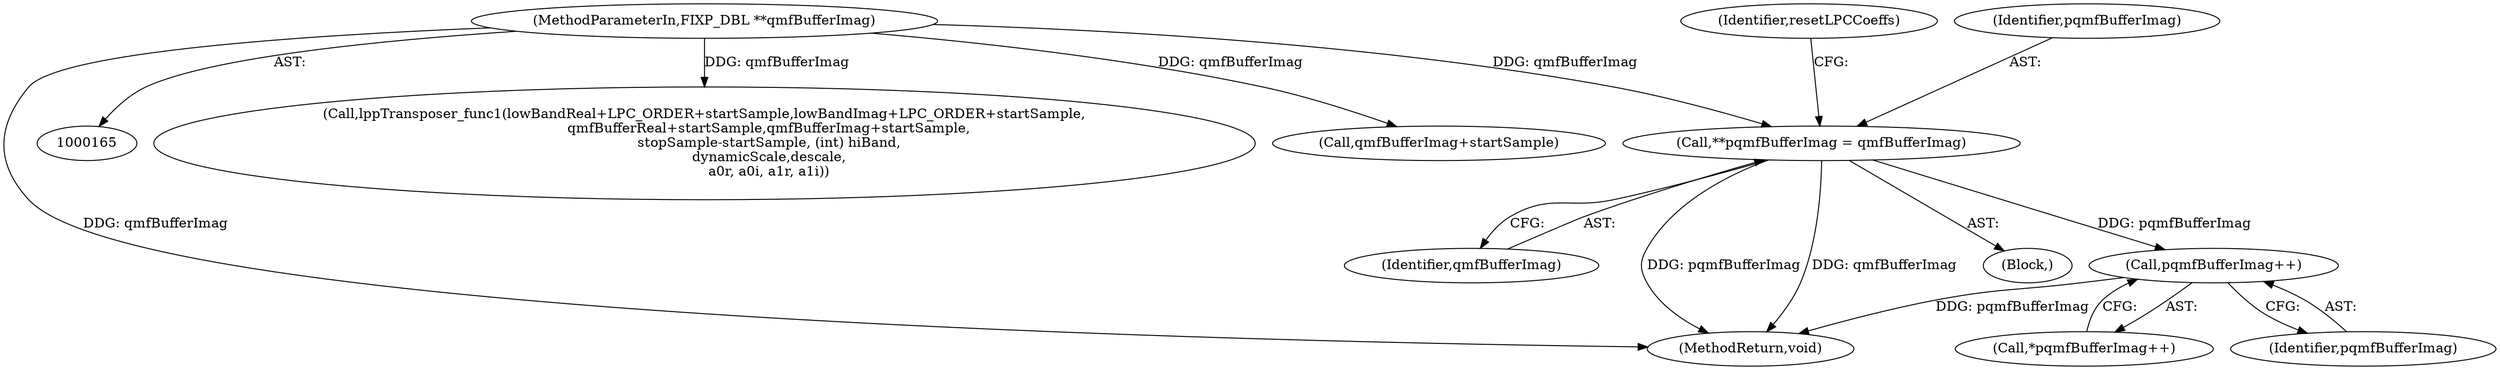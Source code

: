 digraph "0_Android_8e3be529372892e20ccf196809bc73276c822189@pointer" {
"1000531" [label="(Call,pqmfBufferImag++)"];
"1000442" [label="(Call,**pqmfBufferImag = qmfBufferImag)"];
"1000170" [label="(MethodParameterIn,FIXP_DBL **qmfBufferImag)"];
"1000442" [label="(Call,**pqmfBufferImag = qmfBufferImag)"];
"1000532" [label="(Identifier,pqmfBufferImag)"];
"1000447" [label="(Identifier,resetLPCCoeffs)"];
"1000444" [label="(Identifier,qmfBufferImag)"];
"1000443" [label="(Identifier,pqmfBufferImag)"];
"1001825" [label="(Call,lppTransposer_func1(lowBandReal+LPC_ORDER+startSample,lowBandImag+LPC_ORDER+startSample,\n                              qmfBufferReal+startSample,qmfBufferImag+startSample,\n                              stopSample-startSample, (int) hiBand,\n                              dynamicScale,descale,\n                              a0r, a0i, a1r, a1i))"];
"1000170" [label="(MethodParameterIn,FIXP_DBL **qmfBufferImag)"];
"1001839" [label="(Call,qmfBufferImag+startSample)"];
"1002027" [label="(MethodReturn,void)"];
"1000530" [label="(Call,*pqmfBufferImag++)"];
"1000426" [label="(Block,)"];
"1000531" [label="(Call,pqmfBufferImag++)"];
"1000531" -> "1000530"  [label="AST: "];
"1000531" -> "1000532"  [label="CFG: "];
"1000532" -> "1000531"  [label="AST: "];
"1000530" -> "1000531"  [label="CFG: "];
"1000531" -> "1002027"  [label="DDG: pqmfBufferImag"];
"1000442" -> "1000531"  [label="DDG: pqmfBufferImag"];
"1000442" -> "1000426"  [label="AST: "];
"1000442" -> "1000444"  [label="CFG: "];
"1000443" -> "1000442"  [label="AST: "];
"1000444" -> "1000442"  [label="AST: "];
"1000447" -> "1000442"  [label="CFG: "];
"1000442" -> "1002027"  [label="DDG: pqmfBufferImag"];
"1000442" -> "1002027"  [label="DDG: qmfBufferImag"];
"1000170" -> "1000442"  [label="DDG: qmfBufferImag"];
"1000170" -> "1000165"  [label="AST: "];
"1000170" -> "1002027"  [label="DDG: qmfBufferImag"];
"1000170" -> "1001825"  [label="DDG: qmfBufferImag"];
"1000170" -> "1001839"  [label="DDG: qmfBufferImag"];
}
